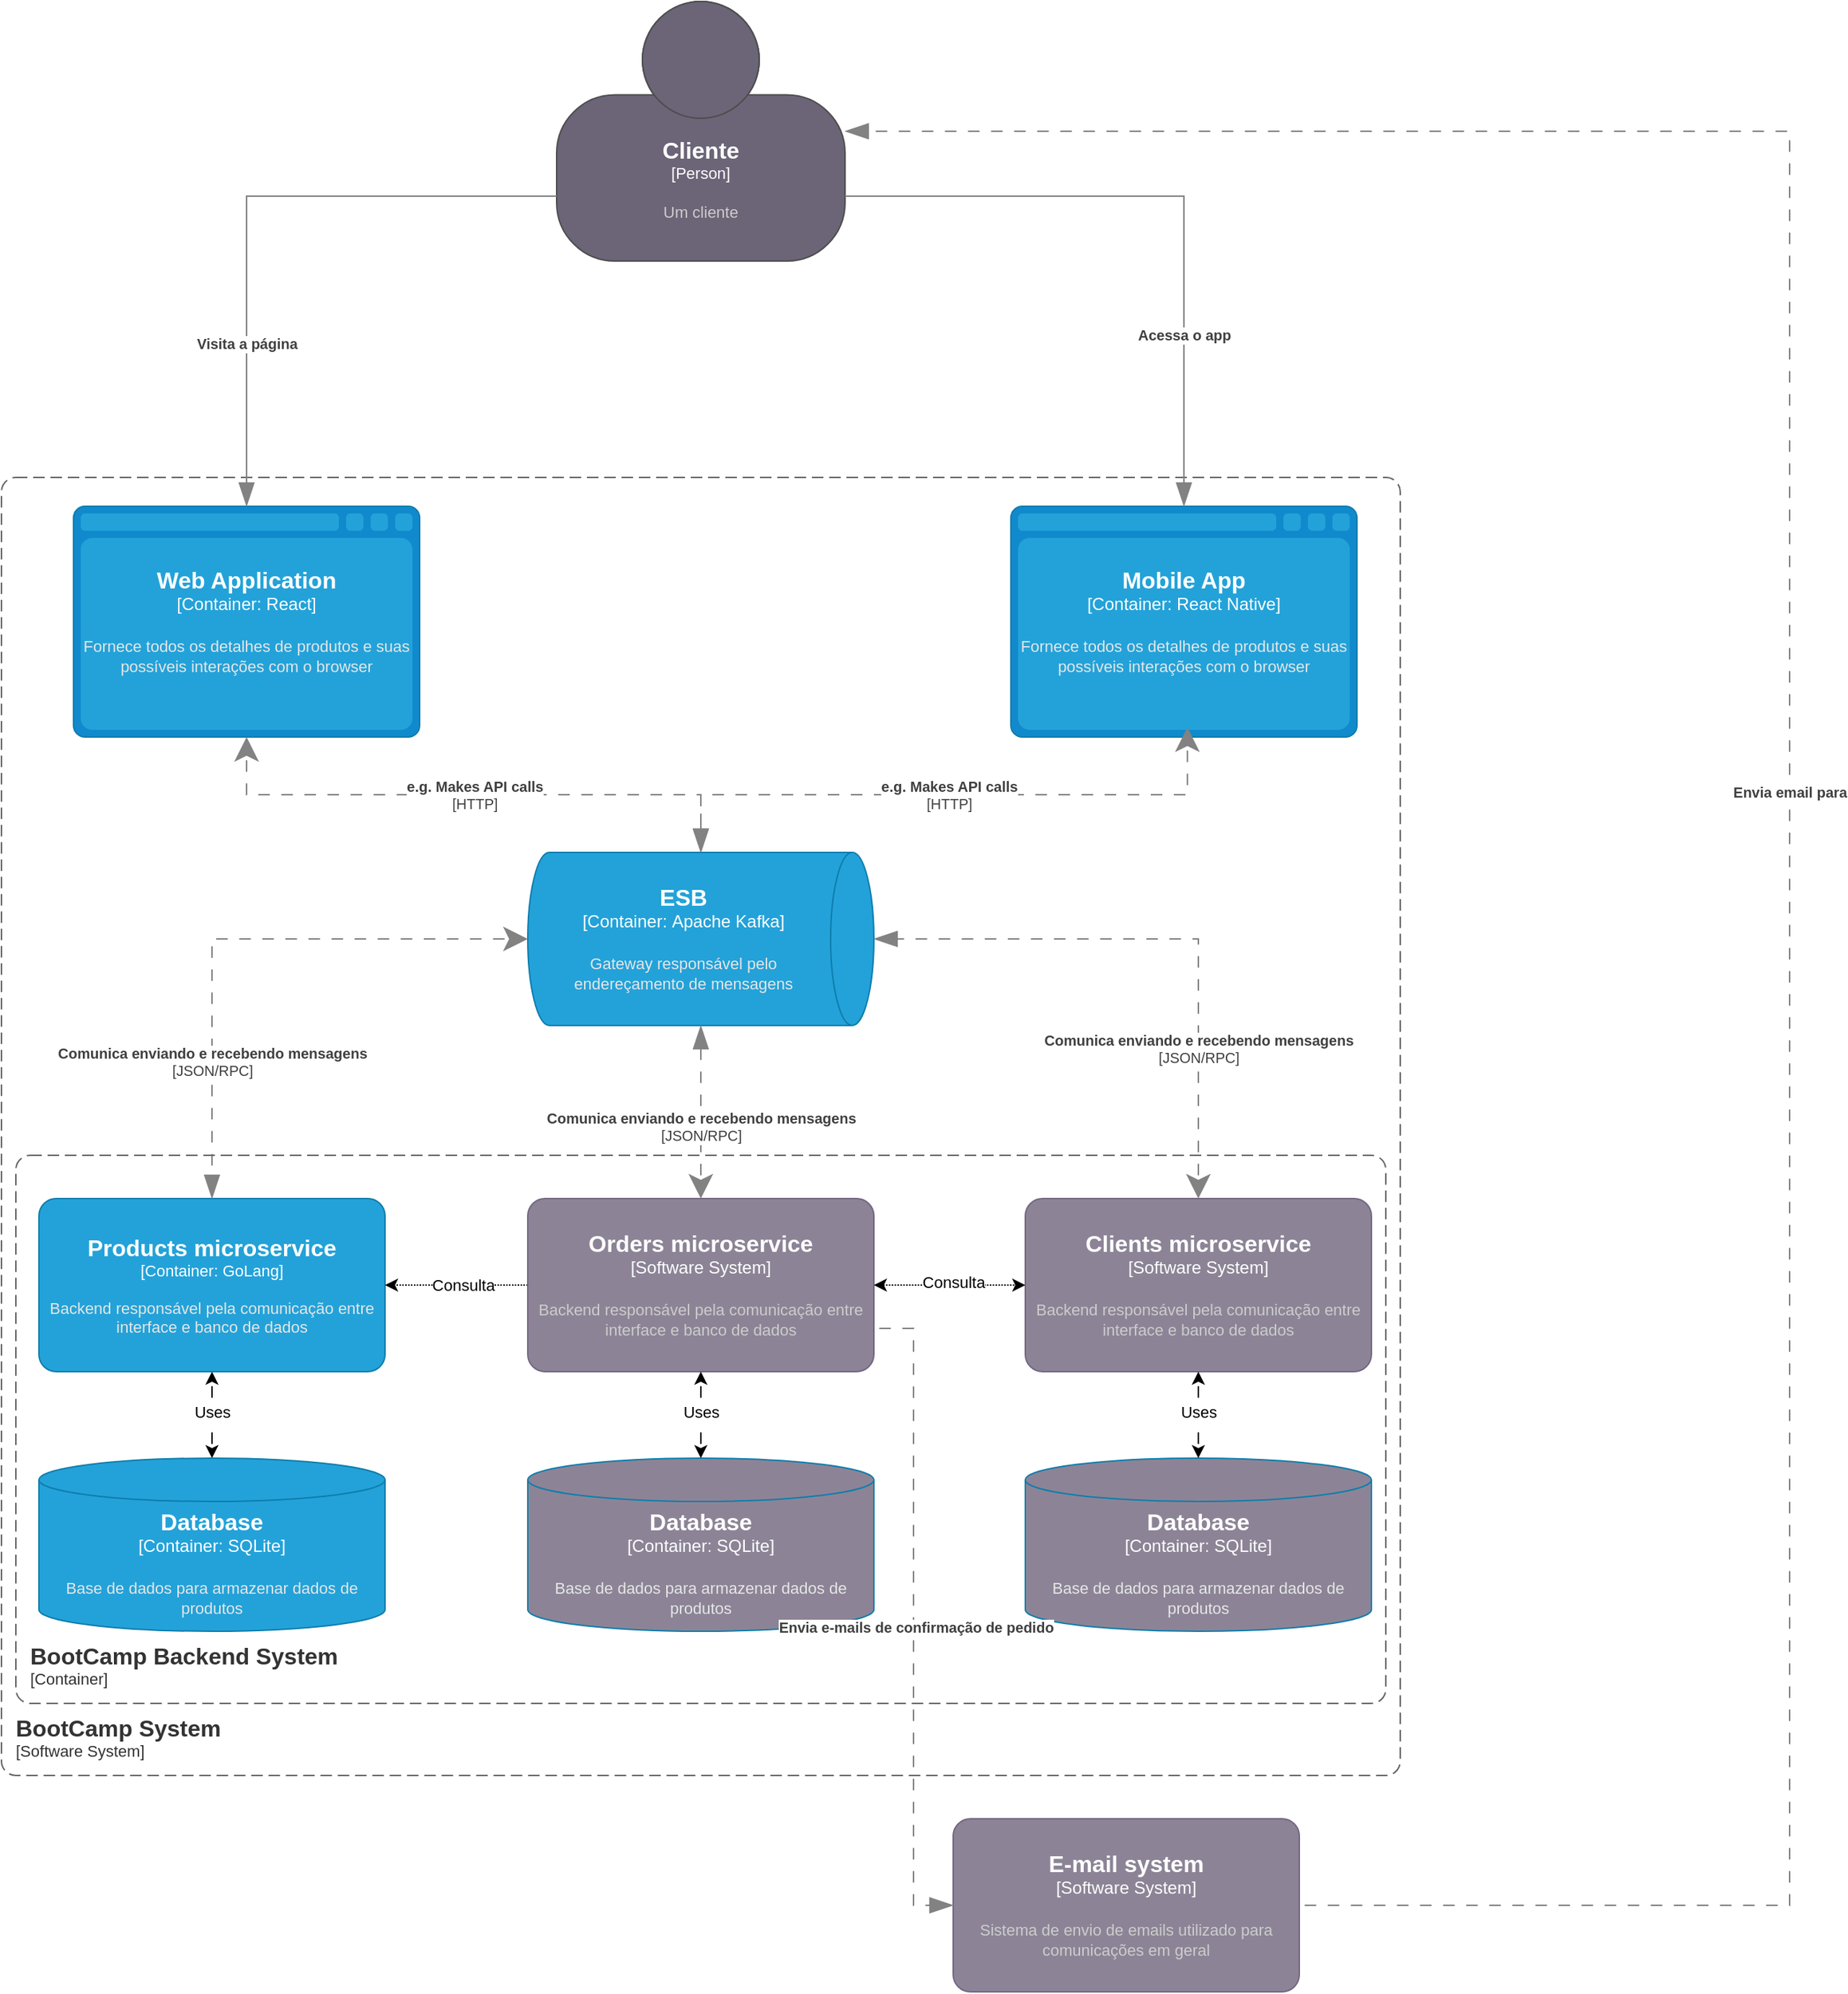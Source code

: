 <mxfile version="24.8.6">
  <diagram name="C4 Model" id="Y0rKfrulUJ60Qa-OVfms">
    <mxGraphModel dx="1983" dy="2223" grid="1" gridSize="10" guides="1" tooltips="1" connect="1" arrows="1" fold="1" page="1" pageScale="1" pageWidth="850" pageHeight="1100" math="0" shadow="0">
      <root>
        <mxCell id="0" />
        <mxCell id="1" parent="0" />
        <object placeholders="1" c4Name="BootCamp System" c4Type="SystemScopeBoundary" c4Application="Software System" label="&lt;font style=&quot;font-size: 16px&quot;&gt;&lt;b&gt;&lt;div style=&quot;text-align: left&quot;&gt;%c4Name%&lt;/div&gt;&lt;/b&gt;&lt;/font&gt;&lt;div style=&quot;text-align: left&quot;&gt;[%c4Application%]&lt;/div&gt;" id="Yvl-SwfPW5LYSux_1Tx5-31">
          <mxCell style="rounded=1;fontSize=11;whiteSpace=wrap;html=1;dashed=1;arcSize=20;fillColor=none;strokeColor=#666666;fontColor=#333333;labelBackgroundColor=none;align=left;verticalAlign=bottom;labelBorderColor=none;spacingTop=0;spacing=10;dashPattern=8 4;metaEdit=1;rotatable=0;perimeter=rectanglePerimeter;noLabel=0;labelPadding=0;allowArrows=0;connectable=0;expand=0;recursiveResize=0;editable=1;pointerEvents=0;absoluteArcSize=1;points=[[0.25,0,0],[0.5,0,0],[0.75,0,0],[1,0.25,0],[1,0.5,0],[1,0.75,0],[0.75,1,0],[0.5,1,0],[0.25,1,0],[0,0.75,0],[0,0.5,0],[0,0.25,0]];" vertex="1" parent="1">
            <mxGeometry x="30" y="30" width="970" height="900" as="geometry" />
          </mxCell>
        </object>
        <object placeholders="1" c4Name="Web Application" c4Type="Container" c4Technology="React" c4Description="Fornece todos os detalhes de produtos e suas possíveis interações com o browser" label="&lt;font style=&quot;font-size: 16px&quot;&gt;&lt;b&gt;%c4Name%&lt;/b&gt;&lt;/font&gt;&lt;div&gt;[%c4Type%:&amp;nbsp;%c4Technology%]&lt;/div&gt;&lt;br&gt;&lt;div&gt;&lt;font style=&quot;font-size: 11px&quot;&gt;&lt;font color=&quot;#E6E6E6&quot;&gt;%c4Description%&lt;/font&gt;&lt;/div&gt;" id="Yvl-SwfPW5LYSux_1Tx5-32">
          <mxCell style="shape=mxgraph.c4.webBrowserContainer2;whiteSpace=wrap;html=1;boundedLbl=1;rounded=0;labelBackgroundColor=none;strokeColor=#118ACD;fillColor=#23A2D9;strokeColor=#118ACD;strokeColor2=#0E7DAD;fontSize=12;fontColor=#ffffff;align=center;metaEdit=1;points=[[0.5,0,0],[1,0.25,0],[1,0.5,0],[1,0.75,0],[0.5,1,0],[0,0.75,0],[0,0.5,0],[0,0.25,0]];resizable=0;" vertex="1" parent="1">
            <mxGeometry x="80" y="50" width="240" height="160" as="geometry" />
          </mxCell>
        </object>
        <mxCell id="Yvl-SwfPW5LYSux_1Tx5-35" style="edgeStyle=orthogonalEdgeStyle;rounded=0;orthogonalLoop=1;jettySize=auto;html=1;startArrow=classic;startFill=1;flowAnimation=1;" edge="1" parent="1" source="Yvl-SwfPW5LYSux_1Tx5-33" target="Yvl-SwfPW5LYSux_1Tx5-34">
          <mxGeometry relative="1" as="geometry" />
        </mxCell>
        <mxCell id="Yvl-SwfPW5LYSux_1Tx5-36" value="Uses" style="edgeLabel;html=1;align=center;verticalAlign=middle;resizable=0;points=[];" vertex="1" connectable="0" parent="Yvl-SwfPW5LYSux_1Tx5-35">
          <mxGeometry x="-0.086" y="5" relative="1" as="geometry">
            <mxPoint x="-5" as="offset" />
          </mxGeometry>
        </mxCell>
        <object placeholders="1" c4Name="Products microservice" c4Type="Container" c4Technology="GoLang" c4Description="Backend responsável pela comunicação entre interface e banco de dados" label="&lt;font style=&quot;font-size: 16px&quot;&gt;&lt;b&gt;%c4Name%&lt;/b&gt;&lt;/font&gt;&lt;div&gt;[%c4Type%: %c4Technology%]&lt;/div&gt;&lt;br&gt;&lt;div&gt;&lt;font style=&quot;font-size: 11px&quot;&gt;&lt;font color=&quot;#E6E6E6&quot;&gt;%c4Description%&lt;/font&gt;&lt;/div&gt;" id="Yvl-SwfPW5LYSux_1Tx5-33">
          <mxCell style="rounded=1;whiteSpace=wrap;html=1;fontSize=11;labelBackgroundColor=none;fillColor=#23A2D9;fontColor=#ffffff;align=center;arcSize=10;strokeColor=#0E7DAD;metaEdit=1;resizable=0;points=[[0.25,0,0],[0.5,0,0],[0.75,0,0],[1,0.25,0],[1,0.5,0],[1,0.75,0],[0.75,1,0],[0.5,1,0],[0.25,1,0],[0,0.75,0],[0,0.5,0],[0,0.25,0]];" vertex="1" parent="1">
            <mxGeometry x="56" y="530" width="240" height="120" as="geometry" />
          </mxCell>
        </object>
        <object placeholders="1" c4Name="Database" c4Type="Container" c4Technology="SQLite" c4Description="Base de dados para armazenar dados de produtos" label="&lt;font style=&quot;font-size: 16px&quot;&gt;&lt;b&gt;%c4Name%&lt;/b&gt;&lt;/font&gt;&lt;div&gt;[%c4Type%:&amp;nbsp;%c4Technology%]&lt;/div&gt;&lt;br&gt;&lt;div&gt;&lt;font style=&quot;font-size: 11px&quot;&gt;&lt;font color=&quot;#E6E6E6&quot;&gt;%c4Description%&lt;/font&gt;&lt;/div&gt;" id="Yvl-SwfPW5LYSux_1Tx5-34">
          <mxCell style="shape=cylinder3;size=15;whiteSpace=wrap;html=1;boundedLbl=1;rounded=0;labelBackgroundColor=none;fillColor=#23A2D9;fontSize=12;fontColor=#ffffff;align=center;strokeColor=#0E7DAD;metaEdit=1;points=[[0.5,0,0],[1,0.25,0],[1,0.5,0],[1,0.75,0],[0.5,1,0],[0,0.75,0],[0,0.5,0],[0,0.25,0]];resizable=0;" vertex="1" parent="1">
            <mxGeometry x="56" y="710" width="240" height="120" as="geometry" />
          </mxCell>
        </object>
        <object placeholders="1" c4Name="Clients microservice" c4Type="Software System" c4Description="Backend responsável pela comunicação entre interface e banco de dados" label="&lt;font style=&quot;font-size: 16px&quot;&gt;&lt;b&gt;%c4Name%&lt;/b&gt;&lt;/font&gt;&lt;div&gt;[%c4Type%]&lt;/div&gt;&lt;br&gt;&lt;div&gt;&lt;font style=&quot;font-size: 11px&quot;&gt;&lt;font color=&quot;#cccccc&quot;&gt;%c4Description%&lt;/font&gt;&lt;/div&gt;" id="Yvl-SwfPW5LYSux_1Tx5-43">
          <mxCell style="rounded=1;whiteSpace=wrap;html=1;labelBackgroundColor=none;fillColor=#8C8496;fontColor=#ffffff;align=center;arcSize=10;strokeColor=#736782;metaEdit=1;resizable=0;points=[[0.25,0,0],[0.5,0,0],[0.75,0,0],[1,0.25,0],[1,0.5,0],[1,0.75,0],[0.75,1,0],[0.5,1,0],[0.25,1,0],[0,0.75,0],[0,0.5,0],[0,0.25,0]];" vertex="1" parent="1">
            <mxGeometry x="740" y="530" width="240" height="120" as="geometry" />
          </mxCell>
        </object>
        <mxCell id="Yvl-SwfPW5LYSux_1Tx5-73" style="edgeStyle=orthogonalEdgeStyle;rounded=0;orthogonalLoop=1;jettySize=auto;html=1;dashed=1;dashPattern=1 1;" edge="1" parent="1" source="Yvl-SwfPW5LYSux_1Tx5-44" target="Yvl-SwfPW5LYSux_1Tx5-33">
          <mxGeometry relative="1" as="geometry" />
        </mxCell>
        <mxCell id="Yvl-SwfPW5LYSux_1Tx5-74" value="Consulta" style="edgeLabel;html=1;align=center;verticalAlign=middle;resizable=0;points=[];" vertex="1" connectable="0" parent="Yvl-SwfPW5LYSux_1Tx5-73">
          <mxGeometry x="0.112" y="1" relative="1" as="geometry">
            <mxPoint x="10" y="-1" as="offset" />
          </mxGeometry>
        </mxCell>
        <object placeholders="1" c4Name="Orders microservice" c4Type="Software System" c4Description="Backend responsável pela comunicação entre interface e banco de dados" label="&lt;font style=&quot;font-size: 16px&quot;&gt;&lt;b&gt;%c4Name%&lt;/b&gt;&lt;/font&gt;&lt;div&gt;[%c4Type%]&lt;/div&gt;&lt;br&gt;&lt;div&gt;&lt;font style=&quot;font-size: 11px&quot;&gt;&lt;font color=&quot;#cccccc&quot;&gt;%c4Description%&lt;/font&gt;&lt;/div&gt;" id="Yvl-SwfPW5LYSux_1Tx5-44">
          <mxCell style="rounded=1;whiteSpace=wrap;html=1;labelBackgroundColor=none;fillColor=#8C8496;fontColor=#ffffff;align=center;arcSize=10;strokeColor=#736782;metaEdit=1;resizable=0;points=[[0.25,0,0],[0.5,0,0],[0.75,0,0],[1,0.25,0],[1,0.5,0],[1,0.75,0],[0.75,1,0],[0.5,1,0],[0.25,1,0],[0,0.75,0],[0,0.5,0],[0,0.25,0]];" vertex="1" parent="1">
            <mxGeometry x="395" y="530" width="240" height="120" as="geometry" />
          </mxCell>
        </object>
        <object placeholders="1" c4Type="Relationship" c4Technology="HTTP" c4Description="e.g. Makes API calls" label="&lt;div style=&quot;text-align: left&quot;&gt;&lt;div style=&quot;text-align: center&quot;&gt;&lt;b&gt;%c4Description%&lt;/b&gt;&lt;/div&gt;&lt;div style=&quot;text-align: center&quot;&gt;[%c4Technology%]&lt;/div&gt;&lt;/div&gt;" id="Yvl-SwfPW5LYSux_1Tx5-45">
          <mxCell style="endArrow=blockThin;html=1;fontSize=10;fontColor=#404040;strokeWidth=1;endFill=1;strokeColor=#828282;elbow=vertical;metaEdit=1;endSize=14;startSize=14;jumpStyle=arc;jumpSize=16;rounded=0;edgeStyle=orthogonalEdgeStyle;exitX=0.5;exitY=1;exitDx=0;exitDy=0;exitPerimeter=0;flowAnimation=1;startArrow=classic;startFill=1;" edge="1" parent="1" source="Yvl-SwfPW5LYSux_1Tx5-32" target="Yvl-SwfPW5LYSux_1Tx5-56">
            <mxGeometry width="240" relative="1" as="geometry">
              <mxPoint x="300" y="190" as="sourcePoint" />
              <mxPoint x="190" y="320" as="targetPoint" />
            </mxGeometry>
          </mxCell>
        </object>
        <object placeholders="1" c4Name="Database" c4Type="Container" c4Technology="SQLite" c4Description="Base de dados para armazenar dados de produtos" label="&lt;font style=&quot;font-size: 16px&quot;&gt;&lt;b&gt;%c4Name%&lt;/b&gt;&lt;/font&gt;&lt;div&gt;[%c4Type%:&amp;nbsp;%c4Technology%]&lt;/div&gt;&lt;br&gt;&lt;div&gt;&lt;font style=&quot;font-size: 11px&quot;&gt;&lt;font color=&quot;#E6E6E6&quot;&gt;%c4Description%&lt;/font&gt;&lt;/div&gt;" id="Yvl-SwfPW5LYSux_1Tx5-47">
          <mxCell style="shape=cylinder3;size=15;whiteSpace=wrap;html=1;boundedLbl=1;rounded=0;labelBackgroundColor=none;fillColor=#8C8496;fontSize=12;fontColor=#ffffff;align=center;strokeColor=#0E7DAD;metaEdit=1;points=[[0.5,0,0],[1,0.25,0],[1,0.5,0],[1,0.75,0],[0.5,1,0],[0,0.75,0],[0,0.5,0],[0,0.25,0]];resizable=0;" vertex="1" parent="1">
            <mxGeometry x="740" y="710" width="240" height="120" as="geometry" />
          </mxCell>
        </object>
        <object placeholders="1" c4Name="Database" c4Type="Container" c4Technology="SQLite" c4Description="Base de dados para armazenar dados de produtos" label="&lt;font style=&quot;font-size: 16px&quot;&gt;&lt;b&gt;%c4Name%&lt;/b&gt;&lt;/font&gt;&lt;div&gt;[%c4Type%:&amp;nbsp;%c4Technology%]&lt;/div&gt;&lt;br&gt;&lt;div&gt;&lt;font style=&quot;font-size: 11px&quot;&gt;&lt;font color=&quot;#E6E6E6&quot;&gt;%c4Description%&lt;/font&gt;&lt;/div&gt;" id="Yvl-SwfPW5LYSux_1Tx5-48">
          <mxCell style="shape=cylinder3;size=15;whiteSpace=wrap;html=1;boundedLbl=1;rounded=0;labelBackgroundColor=none;fillColor=#8C8496;fontSize=12;fontColor=#ffffff;align=center;strokeColor=#0E7DAD;metaEdit=1;points=[[0.5,0,0],[1,0.25,0],[1,0.5,0],[1,0.75,0],[0.5,1,0],[0,0.75,0],[0,0.5,0],[0,0.25,0]];resizable=0;" vertex="1" parent="1">
            <mxGeometry x="395" y="710" width="240" height="120" as="geometry" />
          </mxCell>
        </object>
        <mxCell id="Yvl-SwfPW5LYSux_1Tx5-50" style="edgeStyle=orthogonalEdgeStyle;rounded=0;orthogonalLoop=1;jettySize=auto;html=1;exitX=0.5;exitY=1;exitDx=0;exitDy=0;exitPerimeter=0;flowAnimation=1;startArrow=classic;startFill=1;" edge="1" parent="1" source="Yvl-SwfPW5LYSux_1Tx5-43" target="Yvl-SwfPW5LYSux_1Tx5-47">
          <mxGeometry relative="1" as="geometry">
            <mxPoint x="386" y="660" as="sourcePoint" />
            <mxPoint x="186" y="720" as="targetPoint" />
          </mxGeometry>
        </mxCell>
        <mxCell id="Yvl-SwfPW5LYSux_1Tx5-51" value="Uses" style="edgeLabel;html=1;align=center;verticalAlign=middle;resizable=0;points=[];" vertex="1" connectable="0" parent="Yvl-SwfPW5LYSux_1Tx5-50">
          <mxGeometry x="-0.086" y="5" relative="1" as="geometry">
            <mxPoint x="-5" as="offset" />
          </mxGeometry>
        </mxCell>
        <mxCell id="Yvl-SwfPW5LYSux_1Tx5-52" style="edgeStyle=orthogonalEdgeStyle;rounded=0;orthogonalLoop=1;jettySize=auto;html=1;exitX=0.5;exitY=1;exitDx=0;exitDy=0;exitPerimeter=0;flowAnimation=1;startArrow=classic;startFill=1;" edge="1" parent="1" source="Yvl-SwfPW5LYSux_1Tx5-44" target="Yvl-SwfPW5LYSux_1Tx5-48">
          <mxGeometry relative="1" as="geometry">
            <mxPoint x="196" y="670" as="sourcePoint" />
            <mxPoint x="196" y="730" as="targetPoint" />
          </mxGeometry>
        </mxCell>
        <mxCell id="Yvl-SwfPW5LYSux_1Tx5-53" value="Uses" style="edgeLabel;html=1;align=center;verticalAlign=middle;resizable=0;points=[];" vertex="1" connectable="0" parent="Yvl-SwfPW5LYSux_1Tx5-52">
          <mxGeometry x="-0.086" y="5" relative="1" as="geometry">
            <mxPoint x="-5" as="offset" />
          </mxGeometry>
        </mxCell>
        <object placeholders="1" c4Name="E-mail system" c4Type="Software System" c4Description="Sistema de envio de emails utilizado para comunicações em geral" label="&lt;font style=&quot;font-size: 16px&quot;&gt;&lt;b&gt;%c4Name%&lt;/b&gt;&lt;/font&gt;&lt;div&gt;[%c4Type%]&lt;/div&gt;&lt;br&gt;&lt;div&gt;&lt;font style=&quot;font-size: 11px&quot;&gt;&lt;font color=&quot;#cccccc&quot;&gt;%c4Description%&lt;/font&gt;&lt;/div&gt;" id="Yvl-SwfPW5LYSux_1Tx5-54">
          <mxCell style="rounded=1;whiteSpace=wrap;html=1;labelBackgroundColor=none;fillColor=#8C8496;fontColor=#ffffff;align=center;arcSize=10;strokeColor=#736782;metaEdit=1;resizable=0;points=[[0.25,0,0],[0.5,0,0],[0.75,0,0],[1,0.25,0],[1,0.5,0],[1,0.75,0],[0.75,1,0],[0.5,1,0],[0.25,1,0],[0,0.75,0],[0,0.5,0],[0,0.25,0]];" vertex="1" parent="1">
            <mxGeometry x="690" y="960" width="240" height="120" as="geometry" />
          </mxCell>
        </object>
        <object placeholders="1" c4Type="Relationship" c4Description="Envia e-mails de confirmação de pedido" label="&lt;div style=&quot;text-align: left&quot;&gt;&lt;div style=&quot;text-align: center&quot;&gt;&lt;b&gt;%c4Description%&lt;/b&gt;&lt;/div&gt;" id="Yvl-SwfPW5LYSux_1Tx5-55">
          <mxCell style="endArrow=blockThin;html=1;fontSize=10;fontColor=#404040;strokeWidth=1;endFill=1;strokeColor=#828282;elbow=vertical;metaEdit=1;endSize=14;startSize=14;jumpStyle=arc;jumpSize=16;rounded=0;edgeStyle=orthogonalEdgeStyle;exitX=1;exitY=0.75;exitDx=0;exitDy=0;exitPerimeter=0;entryX=0;entryY=0.5;entryDx=0;entryDy=0;entryPerimeter=0;flowAnimation=1;" edge="1" parent="1" source="Yvl-SwfPW5LYSux_1Tx5-44" target="Yvl-SwfPW5LYSux_1Tx5-54">
            <mxGeometry x="0.03" width="240" relative="1" as="geometry">
              <mxPoint x="260" y="790" as="sourcePoint" />
              <mxPoint x="500" y="790" as="targetPoint" />
              <mxPoint x="1" as="offset" />
            </mxGeometry>
          </mxCell>
        </object>
        <object placeholders="1" c4Name="ESB" c4Type="Container" c4Technology="Apache Kafka" c4Description="Gateway responsável pelo endereçamento de mensagens" label="&lt;font style=&quot;font-size: 16px&quot;&gt;&lt;b&gt;%c4Name%&lt;/b&gt;&lt;/font&gt;&lt;div&gt;[%c4Type%:&amp;nbsp;%c4Technology%]&lt;/div&gt;&lt;br&gt;&lt;div&gt;&lt;font style=&quot;font-size: 11px&quot;&gt;&lt;font color=&quot;#E6E6E6&quot;&gt;%c4Description%&lt;/font&gt;&lt;/div&gt;" id="Yvl-SwfPW5LYSux_1Tx5-56">
          <mxCell style="shape=cylinder3;size=15;direction=south;whiteSpace=wrap;html=1;boundedLbl=1;rounded=0;labelBackgroundColor=none;fillColor=#23A2D9;fontSize=12;fontColor=#ffffff;align=center;strokeColor=#0E7DAD;metaEdit=1;points=[[0.5,0,0],[1,0.25,0],[1,0.5,0],[1,0.75,0],[0.5,1,0],[0,0.75,0],[0,0.5,0],[0,0.25,0]];resizable=0;" vertex="1" parent="1">
            <mxGeometry x="395" y="290" width="240" height="120" as="geometry" />
          </mxCell>
        </object>
        <object placeholders="1" c4Type="Relationship" c4Technology="JSON/RPC" c4Description="Comunica enviando e recebendo mensagens" label="&lt;div style=&quot;text-align: left&quot;&gt;&lt;div style=&quot;text-align: center&quot;&gt;&lt;b&gt;%c4Description%&lt;/b&gt;&lt;/div&gt;&lt;div style=&quot;text-align: center&quot;&gt;[%c4Technology%]&lt;/div&gt;&lt;/div&gt;" id="Yvl-SwfPW5LYSux_1Tx5-70">
          <mxCell style="endArrow=blockThin;html=1;fontSize=10;fontColor=#404040;strokeWidth=1;endFill=1;strokeColor=#828282;elbow=vertical;metaEdit=1;endSize=14;startSize=14;jumpStyle=arc;jumpSize=16;rounded=0;edgeStyle=orthogonalEdgeStyle;exitX=0.5;exitY=1;exitDx=0;exitDy=0;exitPerimeter=0;dashed=1;dashPattern=8 8;flowAnimation=1;startArrow=classic;startFill=1;" edge="1" parent="1" source="Yvl-SwfPW5LYSux_1Tx5-56" target="Yvl-SwfPW5LYSux_1Tx5-33">
            <mxGeometry x="0.523" width="240" relative="1" as="geometry">
              <mxPoint x="650" y="570" as="sourcePoint" />
              <mxPoint x="890" y="570" as="targetPoint" />
              <mxPoint as="offset" />
            </mxGeometry>
          </mxCell>
        </object>
        <object placeholders="1" c4Type="Relationship" c4Technology="JSON/RPC" c4Description="Comunica enviando e recebendo mensagens" label="&lt;div style=&quot;text-align: left&quot;&gt;&lt;div style=&quot;text-align: center&quot;&gt;&lt;b&gt;%c4Description%&lt;/b&gt;&lt;/div&gt;&lt;div style=&quot;text-align: center&quot;&gt;[%c4Technology%]&lt;/div&gt;&lt;/div&gt;" id="Yvl-SwfPW5LYSux_1Tx5-72">
          <mxCell style="endArrow=blockThin;html=1;fontSize=10;fontColor=#404040;strokeWidth=1;endFill=1;strokeColor=#828282;elbow=vertical;metaEdit=1;endSize=14;startSize=14;jumpStyle=arc;jumpSize=16;rounded=0;edgeStyle=orthogonalEdgeStyle;dashed=1;dashPattern=8 8;flowAnimation=1;startArrow=classic;startFill=1;exitX=0.5;exitY=0;exitDx=0;exitDy=0;exitPerimeter=0;entryX=1;entryY=0.5;entryDx=0;entryDy=0;entryPerimeter=0;" edge="1" parent="1" source="Yvl-SwfPW5LYSux_1Tx5-44" target="Yvl-SwfPW5LYSux_1Tx5-56">
            <mxGeometry x="-0.158" width="240" relative="1" as="geometry">
              <mxPoint x="870" y="180" as="sourcePoint" />
              <mxPoint x="1130" y="90" as="targetPoint" />
              <mxPoint as="offset" />
            </mxGeometry>
          </mxCell>
        </object>
        <mxCell id="Yvl-SwfPW5LYSux_1Tx5-76" style="edgeStyle=orthogonalEdgeStyle;rounded=0;orthogonalLoop=1;jettySize=auto;html=1;dashed=1;dashPattern=1 1;entryX=0;entryY=0.5;entryDx=0;entryDy=0;entryPerimeter=0;startArrow=classic;startFill=1;" edge="1" parent="1" source="Yvl-SwfPW5LYSux_1Tx5-44" target="Yvl-SwfPW5LYSux_1Tx5-43">
          <mxGeometry relative="1" as="geometry">
            <mxPoint x="1229" y="630" as="sourcePoint" />
            <mxPoint x="1130" y="630" as="targetPoint" />
          </mxGeometry>
        </mxCell>
        <mxCell id="Yvl-SwfPW5LYSux_1Tx5-77" value="Consulta" style="edgeLabel;html=1;align=center;verticalAlign=middle;resizable=0;points=[];" vertex="1" connectable="0" parent="Yvl-SwfPW5LYSux_1Tx5-76">
          <mxGeometry x="0.112" y="1" relative="1" as="geometry">
            <mxPoint x="-4" y="-1" as="offset" />
          </mxGeometry>
        </mxCell>
        <object placeholders="1" c4Type="Relationship" c4Technology="JSON/RPC" c4Description="Comunica enviando e recebendo mensagens" label="&lt;div style=&quot;text-align: left&quot;&gt;&lt;div style=&quot;text-align: center&quot;&gt;&lt;b&gt;%c4Description%&lt;/b&gt;&lt;/div&gt;&lt;div style=&quot;text-align: center&quot;&gt;[%c4Technology%]&lt;/div&gt;&lt;/div&gt;" id="Yvl-SwfPW5LYSux_1Tx5-78">
          <mxCell style="endArrow=blockThin;html=1;fontSize=10;fontColor=#404040;strokeWidth=1;endFill=1;strokeColor=#828282;elbow=vertical;metaEdit=1;endSize=14;startSize=14;jumpStyle=arc;jumpSize=16;rounded=0;edgeStyle=orthogonalEdgeStyle;dashed=1;dashPattern=8 8;flowAnimation=1;startArrow=classic;startFill=1;exitX=0.5;exitY=0;exitDx=0;exitDy=0;exitPerimeter=0;entryX=0.5;entryY=0;entryDx=0;entryDy=0;entryPerimeter=0;" edge="1" parent="1" source="Yvl-SwfPW5LYSux_1Tx5-43" target="Yvl-SwfPW5LYSux_1Tx5-56">
            <mxGeometry x="-0.482" width="240" relative="1" as="geometry">
              <mxPoint x="525" y="540" as="sourcePoint" />
              <mxPoint x="525" y="400" as="targetPoint" />
              <mxPoint y="1" as="offset" />
            </mxGeometry>
          </mxCell>
        </object>
        <object placeholders="1" c4Name="BootCamp Backend System" c4Type="ContainerScopeBoundary" c4Application="Container" label="&lt;font style=&quot;font-size: 16px&quot;&gt;&lt;b&gt;&lt;div style=&quot;text-align: left&quot;&gt;%c4Name%&lt;/div&gt;&lt;/b&gt;&lt;/font&gt;&lt;div style=&quot;text-align: left&quot;&gt;[%c4Application%]&lt;/div&gt;" id="Yvl-SwfPW5LYSux_1Tx5-79">
          <mxCell style="rounded=1;fontSize=11;whiteSpace=wrap;html=1;dashed=1;arcSize=20;fillColor=none;strokeColor=#666666;fontColor=#333333;labelBackgroundColor=none;align=left;verticalAlign=bottom;labelBorderColor=none;spacingTop=0;spacing=10;dashPattern=8 4;metaEdit=1;rotatable=0;perimeter=rectanglePerimeter;noLabel=0;labelPadding=0;allowArrows=0;connectable=0;expand=0;recursiveResize=0;editable=1;pointerEvents=0;absoluteArcSize=1;points=[[0.25,0,0],[0.5,0,0],[0.75,0,0],[1,0.25,0],[1,0.5,0],[1,0.75,0],[0.75,1,0],[0.5,1,0],[0.25,1,0],[0,0.75,0],[0,0.5,0],[0,0.25,0]];" vertex="1" parent="1">
            <mxGeometry x="40" y="500" width="950" height="380" as="geometry" />
          </mxCell>
        </object>
        <object placeholders="1" c4Name="Mobile App" c4Type="Container" c4Technology="React Native" c4Description="Fornece todos os detalhes de produtos e suas possíveis interações com o browser" label="&lt;font style=&quot;font-size: 16px&quot;&gt;&lt;b&gt;%c4Name%&lt;/b&gt;&lt;/font&gt;&lt;div&gt;[%c4Type%:&amp;nbsp;%c4Technology%]&lt;/div&gt;&lt;br&gt;&lt;div&gt;&lt;font style=&quot;font-size: 11px&quot;&gt;&lt;font color=&quot;#E6E6E6&quot;&gt;%c4Description%&lt;/font&gt;&lt;/div&gt;" id="Yvl-SwfPW5LYSux_1Tx5-84">
          <mxCell style="shape=mxgraph.c4.webBrowserContainer2;whiteSpace=wrap;html=1;boundedLbl=1;rounded=0;labelBackgroundColor=none;strokeColor=#118ACD;fillColor=#23A2D9;strokeColor=#118ACD;strokeColor2=#0E7DAD;fontSize=12;fontColor=#ffffff;align=center;metaEdit=1;points=[[0.5,0,0],[1,0.25,0],[1,0.5,0],[1,0.75,0],[0.5,1,0],[0,0.75,0],[0,0.5,0],[0,0.25,0]];resizable=0;" vertex="1" parent="1">
            <mxGeometry x="730" y="50" width="240" height="160" as="geometry" />
          </mxCell>
        </object>
        <object placeholders="1" c4Type="Relationship" c4Technology="HTTP" c4Description="e.g. Makes API calls" label="&lt;div style=&quot;text-align: left&quot;&gt;&lt;div style=&quot;text-align: center&quot;&gt;&lt;b&gt;%c4Description%&lt;/b&gt;&lt;/div&gt;&lt;div style=&quot;text-align: center&quot;&gt;[%c4Technology%]&lt;/div&gt;&lt;/div&gt;" id="Yvl-SwfPW5LYSux_1Tx5-86">
          <mxCell style="endArrow=blockThin;html=1;fontSize=10;fontColor=#404040;strokeWidth=1;endFill=1;strokeColor=#828282;elbow=vertical;metaEdit=1;endSize=14;startSize=14;jumpStyle=arc;jumpSize=16;rounded=0;edgeStyle=orthogonalEdgeStyle;exitX=0.51;exitY=0.958;exitDx=0;exitDy=0;exitPerimeter=0;flowAnimation=1;startArrow=classic;startFill=1;entryX=0;entryY=0.5;entryDx=0;entryDy=0;entryPerimeter=0;" edge="1" parent="1" source="Yvl-SwfPW5LYSux_1Tx5-84" target="Yvl-SwfPW5LYSux_1Tx5-56">
            <mxGeometry width="240" relative="1" as="geometry">
              <mxPoint x="210" y="220" as="sourcePoint" />
              <mxPoint x="525" y="300" as="targetPoint" />
              <Array as="points">
                <mxPoint x="852" y="250" />
                <mxPoint x="515" y="250" />
              </Array>
            </mxGeometry>
          </mxCell>
        </object>
        <object placeholders="1" c4Name="Cliente" c4Type="Person" c4Description="Um cliente" label="&lt;font style=&quot;font-size: 16px&quot;&gt;&lt;b&gt;%c4Name%&lt;/b&gt;&lt;/font&gt;&lt;div&gt;[%c4Type%]&lt;/div&gt;&lt;br&gt;&lt;div&gt;&lt;font style=&quot;font-size: 11px&quot;&gt;&lt;font color=&quot;#cccccc&quot;&gt;%c4Description%&lt;/font&gt;&lt;/div&gt;" id="Yvl-SwfPW5LYSux_1Tx5-87">
          <mxCell style="html=1;fontSize=11;dashed=0;whiteSpace=wrap;fillColor=#6C6477;strokeColor=#4D4D4D;fontColor=#ffffff;shape=mxgraph.c4.person2;align=center;metaEdit=1;points=[[0.5,0,0],[1,0.5,0],[1,0.75,0],[0.75,1,0],[0.5,1,0],[0.25,1,0],[0,0.75,0],[0,0.5,0]];resizable=0;" vertex="1" parent="1">
            <mxGeometry x="415" y="-300" width="200" height="180" as="geometry" />
          </mxCell>
        </object>
        <object placeholders="1" c4Type="Relationship" c4Description="Visita a página" label="&lt;div style=&quot;text-align: left&quot;&gt;&lt;div style=&quot;text-align: center&quot;&gt;&lt;b&gt;%c4Description%&lt;/b&gt;&lt;/div&gt;" id="Yvl-SwfPW5LYSux_1Tx5-92">
          <mxCell style="endArrow=blockThin;html=1;fontSize=10;fontColor=#404040;strokeWidth=1;endFill=1;strokeColor=#828282;elbow=vertical;metaEdit=1;endSize=14;startSize=14;jumpStyle=arc;jumpSize=16;rounded=0;edgeStyle=orthogonalEdgeStyle;exitX=0;exitY=0.75;exitDx=0;exitDy=0;exitPerimeter=0;entryX=0.5;entryY=0;entryDx=0;entryDy=0;entryPerimeter=0;" edge="1" parent="1" source="Yvl-SwfPW5LYSux_1Tx5-87" target="Yvl-SwfPW5LYSux_1Tx5-32">
            <mxGeometry x="0.472" width="240" relative="1" as="geometry">
              <mxPoint x="380" y="30" as="sourcePoint" />
              <mxPoint x="620" y="30" as="targetPoint" />
              <mxPoint as="offset" />
            </mxGeometry>
          </mxCell>
        </object>
        <object placeholders="1" c4Type="Relationship" c4Description="Acessa o app" label="&lt;div style=&quot;text-align: left&quot;&gt;&lt;div style=&quot;text-align: center&quot;&gt;&lt;b&gt;%c4Description%&lt;/b&gt;&lt;/div&gt;" id="Yvl-SwfPW5LYSux_1Tx5-93">
          <mxCell style="endArrow=blockThin;html=1;fontSize=10;fontColor=#404040;strokeWidth=1;endFill=1;strokeColor=#828282;elbow=vertical;metaEdit=1;endSize=14;startSize=14;jumpStyle=arc;jumpSize=16;rounded=0;edgeStyle=orthogonalEdgeStyle;exitX=1;exitY=0.75;exitDx=0;exitDy=0;exitPerimeter=0;entryX=0.5;entryY=0;entryDx=0;entryDy=0;entryPerimeter=0;" edge="1" parent="1" source="Yvl-SwfPW5LYSux_1Tx5-87" target="Yvl-SwfPW5LYSux_1Tx5-84">
            <mxGeometry x="0.472" width="240" relative="1" as="geometry">
              <mxPoint x="460" y="-145" as="sourcePoint" />
              <mxPoint x="210" y="60" as="targetPoint" />
              <mxPoint as="offset" />
            </mxGeometry>
          </mxCell>
        </object>
        <object placeholders="1" c4Type="Relationship" c4Description="Envia email para" label="&lt;div style=&quot;text-align: left&quot;&gt;&lt;div style=&quot;text-align: center&quot;&gt;&lt;b&gt;%c4Description%&lt;/b&gt;&lt;/div&gt;" id="Yvl-SwfPW5LYSux_1Tx5-94">
          <mxCell style="endArrow=blockThin;html=1;fontSize=10;fontColor=#404040;strokeWidth=1;endFill=1;strokeColor=#828282;elbow=vertical;metaEdit=1;endSize=14;startSize=14;jumpStyle=arc;jumpSize=16;rounded=0;edgeStyle=orthogonalEdgeStyle;exitX=1;exitY=0.5;exitDx=0;exitDy=0;exitPerimeter=0;entryX=1;entryY=0.5;entryDx=0;entryDy=0;entryPerimeter=0;flowAnimation=1;" edge="1" parent="1" source="Yvl-SwfPW5LYSux_1Tx5-54" target="Yvl-SwfPW5LYSux_1Tx5-87">
            <mxGeometry width="240" relative="1" as="geometry">
              <mxPoint x="380" y="730" as="sourcePoint" />
              <mxPoint x="1220" y="390" as="targetPoint" />
              <Array as="points">
                <mxPoint x="1270" y="1020" />
                <mxPoint x="1270" y="-210" />
              </Array>
            </mxGeometry>
          </mxCell>
        </object>
      </root>
    </mxGraphModel>
  </diagram>
</mxfile>

